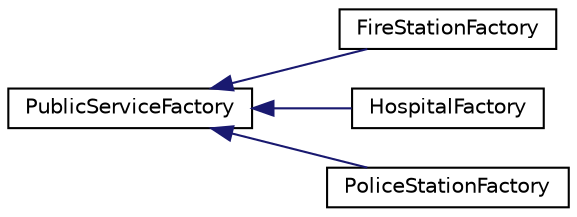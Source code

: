 digraph "Graphical Class Hierarchy"
{
 // LATEX_PDF_SIZE
  edge [fontname="Helvetica",fontsize="10",labelfontname="Helvetica",labelfontsize="10"];
  node [fontname="Helvetica",fontsize="10",shape=record];
  rankdir="LR";
  Node0 [label="PublicServiceFactory",height=0.2,width=0.4,color="black", fillcolor="white", style="filled",URL="$classPublicServiceFactory.html",tooltip="An abstract factory class for creating instances of PublicService."];
  Node0 -> Node1 [dir="back",color="midnightblue",fontsize="10",style="solid",fontname="Helvetica"];
  Node1 [label="FireStationFactory",height=0.2,width=0.4,color="black", fillcolor="white", style="filled",URL="$classFireStationFactory.html",tooltip="Factory class for creating FireStation objects."];
  Node0 -> Node2 [dir="back",color="midnightblue",fontsize="10",style="solid",fontname="Helvetica"];
  Node2 [label="HospitalFactory",height=0.2,width=0.4,color="black", fillcolor="white", style="filled",URL="$classHospitalFactory.html",tooltip="A factory class for creating Hospital instances."];
  Node0 -> Node3 [dir="back",color="midnightblue",fontsize="10",style="solid",fontname="Helvetica"];
  Node3 [label="PoliceStationFactory",height=0.2,width=0.4,color="black", fillcolor="white", style="filled",URL="$classPoliceStationFactory.html",tooltip="Factory class to create PoliceStation instances."];
}
